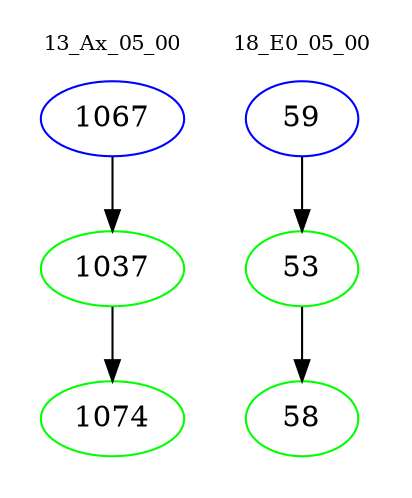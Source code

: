digraph{
subgraph cluster_0 {
color = white
label = "13_Ax_05_00";
fontsize=10;
T0_1067 [label="1067", color="blue"]
T0_1067 -> T0_1037 [color="black"]
T0_1037 [label="1037", color="green"]
T0_1037 -> T0_1074 [color="black"]
T0_1074 [label="1074", color="green"]
}
subgraph cluster_1 {
color = white
label = "18_E0_05_00";
fontsize=10;
T1_59 [label="59", color="blue"]
T1_59 -> T1_53 [color="black"]
T1_53 [label="53", color="green"]
T1_53 -> T1_58 [color="black"]
T1_58 [label="58", color="green"]
}
}
